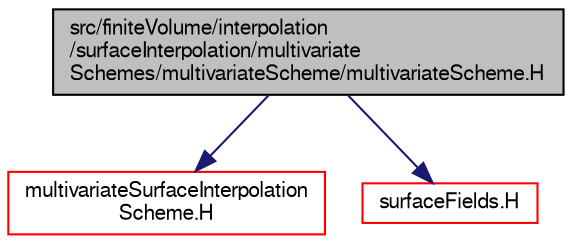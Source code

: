 digraph "src/finiteVolume/interpolation/surfaceInterpolation/multivariateSchemes/multivariateScheme/multivariateScheme.H"
{
  bgcolor="transparent";
  edge [fontname="FreeSans",fontsize="10",labelfontname="FreeSans",labelfontsize="10"];
  node [fontname="FreeSans",fontsize="10",shape=record];
  Node0 [label="src/finiteVolume/interpolation\l/surfaceInterpolation/multivariate\lSchemes/multivariateScheme/multivariateScheme.H",height=0.2,width=0.4,color="black", fillcolor="grey75", style="filled", fontcolor="black"];
  Node0 -> Node1 [color="midnightblue",fontsize="10",style="solid",fontname="FreeSans"];
  Node1 [label="multivariateSurfaceInterpolation\lScheme.H",height=0.2,width=0.4,color="red",URL="$a04082.html"];
  Node0 -> Node81 [color="midnightblue",fontsize="10",style="solid",fontname="FreeSans"];
  Node81 [label="surfaceFields.H",height=0.2,width=0.4,color="red",URL="$a02735.html",tooltip="Foam::surfaceFields. "];
}
